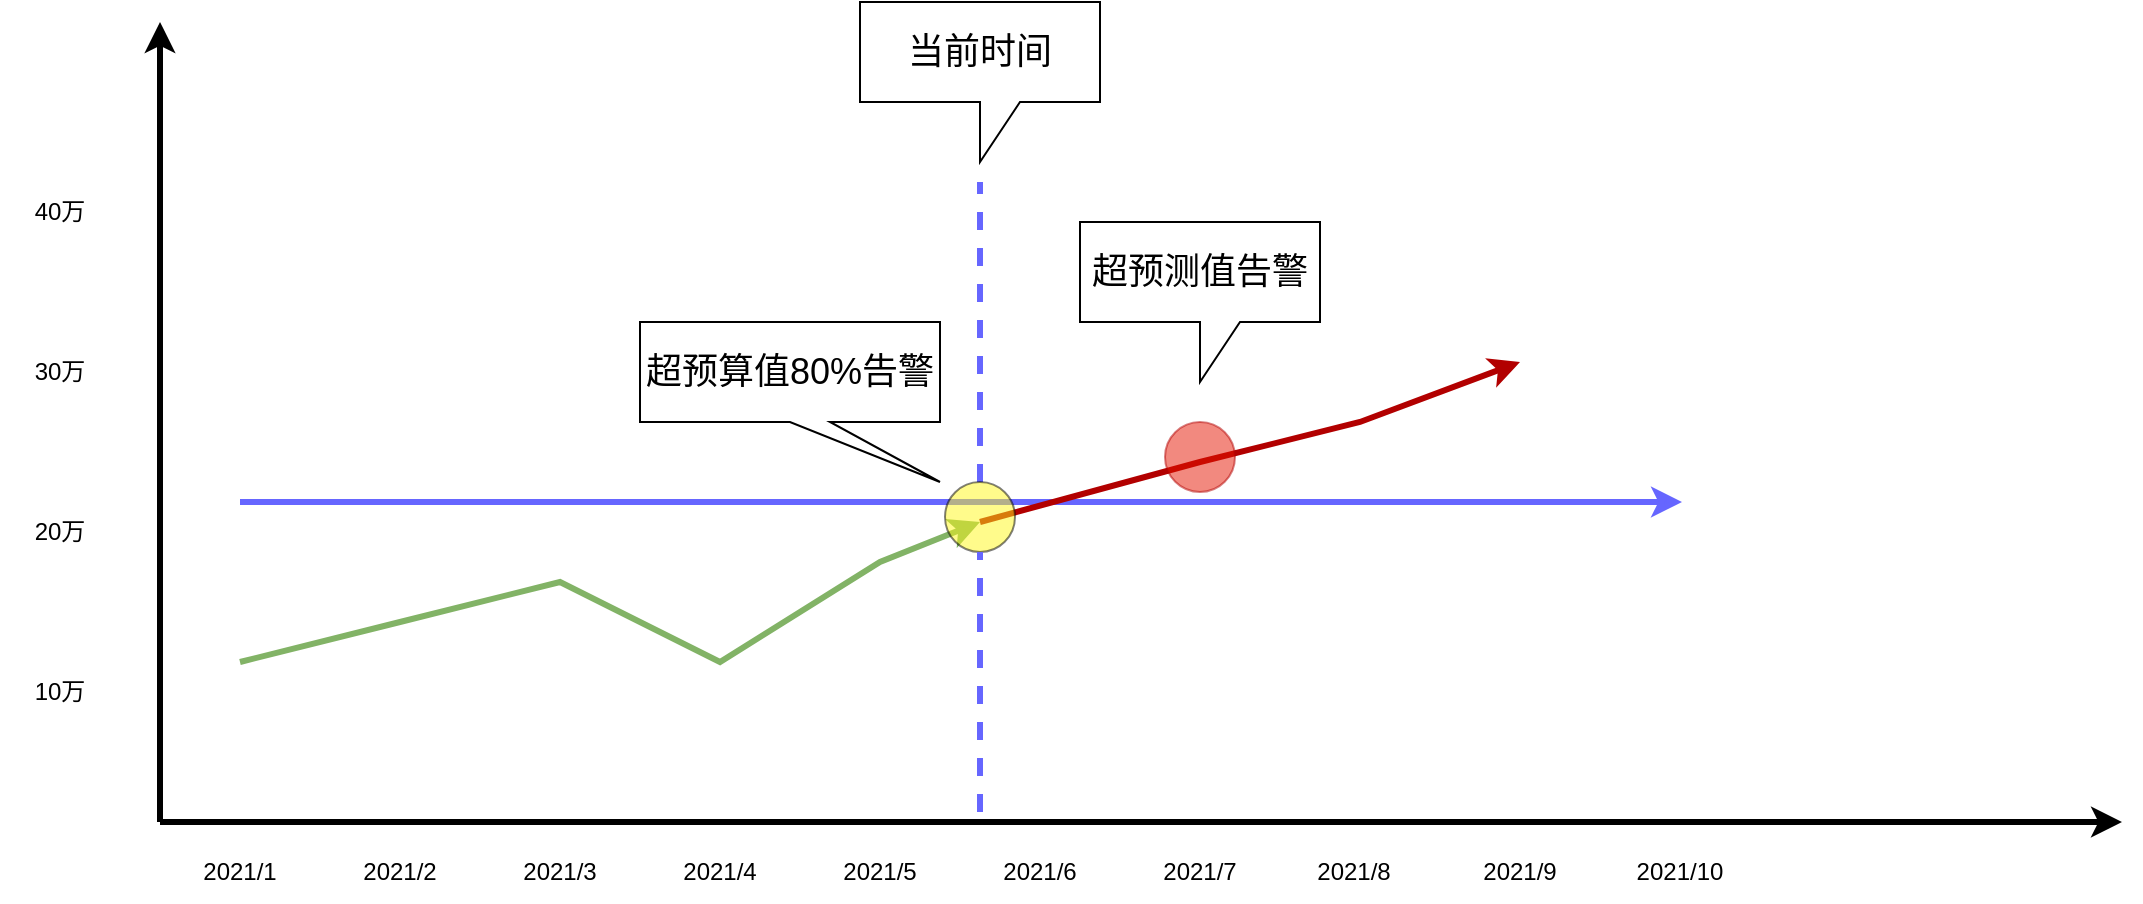 <mxfile version="17.1.0" type="github">
  <diagram id="cpJ9dxBKwlVzvMs67Hhx" name="Page-1">
    <mxGraphModel dx="946" dy="2217" grid="1" gridSize="10" guides="1" tooltips="1" connect="1" arrows="1" fold="1" page="1" pageScale="1" pageWidth="827" pageHeight="1169" math="0" shadow="0">
      <root>
        <mxCell id="0" />
        <mxCell id="1" parent="0" />
        <mxCell id="1TXYfQNS1zfYl2YfCzJB-1" value="" style="endArrow=classic;html=1;rounded=0;strokeWidth=3;" edge="1" parent="1">
          <mxGeometry width="50" height="50" relative="1" as="geometry">
            <mxPoint x="200" y="720" as="sourcePoint" />
            <mxPoint x="1181" y="720" as="targetPoint" />
          </mxGeometry>
        </mxCell>
        <mxCell id="1TXYfQNS1zfYl2YfCzJB-2" value="" style="endArrow=classic;html=1;rounded=0;strokeWidth=3;" edge="1" parent="1">
          <mxGeometry width="50" height="50" relative="1" as="geometry">
            <mxPoint x="200" y="720" as="sourcePoint" />
            <mxPoint x="200" y="320" as="targetPoint" />
          </mxGeometry>
        </mxCell>
        <mxCell id="1TXYfQNS1zfYl2YfCzJB-3" value="2021/1" style="text;html=1;strokeColor=none;fillColor=none;align=center;verticalAlign=middle;whiteSpace=wrap;rounded=0;" vertex="1" parent="1">
          <mxGeometry x="210" y="730" width="60" height="30" as="geometry" />
        </mxCell>
        <mxCell id="1TXYfQNS1zfYl2YfCzJB-4" value="2021/2" style="text;html=1;strokeColor=none;fillColor=none;align=center;verticalAlign=middle;whiteSpace=wrap;rounded=0;" vertex="1" parent="1">
          <mxGeometry x="290" y="730" width="60" height="30" as="geometry" />
        </mxCell>
        <mxCell id="1TXYfQNS1zfYl2YfCzJB-5" value="2021/3" style="text;html=1;strokeColor=none;fillColor=none;align=center;verticalAlign=middle;whiteSpace=wrap;rounded=0;" vertex="1" parent="1">
          <mxGeometry x="370" y="730" width="60" height="30" as="geometry" />
        </mxCell>
        <mxCell id="1TXYfQNS1zfYl2YfCzJB-6" value="2021/4" style="text;html=1;strokeColor=none;fillColor=none;align=center;verticalAlign=middle;whiteSpace=wrap;rounded=0;" vertex="1" parent="1">
          <mxGeometry x="450" y="730" width="60" height="30" as="geometry" />
        </mxCell>
        <mxCell id="1TXYfQNS1zfYl2YfCzJB-7" value="2021/5" style="text;html=1;strokeColor=none;fillColor=none;align=center;verticalAlign=middle;whiteSpace=wrap;rounded=0;" vertex="1" parent="1">
          <mxGeometry x="530" y="730" width="60" height="30" as="geometry" />
        </mxCell>
        <mxCell id="1TXYfQNS1zfYl2YfCzJB-8" value="2021/6" style="text;html=1;strokeColor=none;fillColor=none;align=center;verticalAlign=middle;whiteSpace=wrap;rounded=0;" vertex="1" parent="1">
          <mxGeometry x="610" y="730" width="60" height="30" as="geometry" />
        </mxCell>
        <mxCell id="1TXYfQNS1zfYl2YfCzJB-9" value="10万" style="text;html=1;strokeColor=none;fillColor=none;align=center;verticalAlign=middle;whiteSpace=wrap;rounded=0;" vertex="1" parent="1">
          <mxGeometry x="120" y="640" width="60" height="30" as="geometry" />
        </mxCell>
        <mxCell id="1TXYfQNS1zfYl2YfCzJB-10" value="20万" style="text;html=1;strokeColor=none;fillColor=none;align=center;verticalAlign=middle;whiteSpace=wrap;rounded=0;" vertex="1" parent="1">
          <mxGeometry x="120" y="560" width="60" height="30" as="geometry" />
        </mxCell>
        <mxCell id="1TXYfQNS1zfYl2YfCzJB-11" value="30万" style="text;html=1;strokeColor=none;fillColor=none;align=center;verticalAlign=middle;whiteSpace=wrap;rounded=0;" vertex="1" parent="1">
          <mxGeometry x="120" y="480" width="60" height="30" as="geometry" />
        </mxCell>
        <mxCell id="1TXYfQNS1zfYl2YfCzJB-12" value="40万" style="text;html=1;strokeColor=none;fillColor=none;align=center;verticalAlign=middle;whiteSpace=wrap;rounded=0;" vertex="1" parent="1">
          <mxGeometry x="120" y="400" width="60" height="30" as="geometry" />
        </mxCell>
        <mxCell id="1TXYfQNS1zfYl2YfCzJB-13" value="" style="endArrow=classic;html=1;rounded=0;strokeWidth=3;strokeColor=#6666FF;" edge="1" parent="1">
          <mxGeometry width="50" height="50" relative="1" as="geometry">
            <mxPoint x="240" y="560" as="sourcePoint" />
            <mxPoint x="961" y="560" as="targetPoint" />
          </mxGeometry>
        </mxCell>
        <mxCell id="1TXYfQNS1zfYl2YfCzJB-14" value="2021/7" style="text;html=1;strokeColor=none;fillColor=none;align=center;verticalAlign=middle;whiteSpace=wrap;rounded=0;" vertex="1" parent="1">
          <mxGeometry x="690" y="730" width="60" height="30" as="geometry" />
        </mxCell>
        <mxCell id="1TXYfQNS1zfYl2YfCzJB-16" value="" style="endArrow=classic;html=1;rounded=0;strokeColor=#82b366;strokeWidth=3;fillColor=#d5e8d4;" edge="1" parent="1">
          <mxGeometry width="50" height="50" relative="1" as="geometry">
            <mxPoint x="240" y="640" as="sourcePoint" />
            <mxPoint x="610" y="570" as="targetPoint" />
            <Array as="points">
              <mxPoint x="320" y="620" />
              <mxPoint x="400" y="600" />
              <mxPoint x="480" y="640" />
              <mxPoint x="560" y="590" />
            </Array>
          </mxGeometry>
        </mxCell>
        <mxCell id="1TXYfQNS1zfYl2YfCzJB-18" value="" style="endArrow=classic;html=1;rounded=0;strokeColor=#B20000;strokeWidth=3;fillColor=#e51400;" edge="1" parent="1">
          <mxGeometry width="50" height="50" relative="1" as="geometry">
            <mxPoint x="610" y="570" as="sourcePoint" />
            <mxPoint x="880" y="490" as="targetPoint" />
            <Array as="points">
              <mxPoint x="720" y="540" />
              <mxPoint x="800" y="520" />
            </Array>
          </mxGeometry>
        </mxCell>
        <mxCell id="1TXYfQNS1zfYl2YfCzJB-19" value="2021/8" style="text;html=1;strokeColor=none;fillColor=none;align=center;verticalAlign=middle;whiteSpace=wrap;rounded=0;" vertex="1" parent="1">
          <mxGeometry x="767" y="730" width="60" height="30" as="geometry" />
        </mxCell>
        <mxCell id="1TXYfQNS1zfYl2YfCzJB-20" value="2021/9" style="text;html=1;strokeColor=none;fillColor=none;align=center;verticalAlign=middle;whiteSpace=wrap;rounded=0;" vertex="1" parent="1">
          <mxGeometry x="850" y="730" width="60" height="30" as="geometry" />
        </mxCell>
        <mxCell id="1TXYfQNS1zfYl2YfCzJB-21" value="2021/10" style="text;html=1;strokeColor=none;fillColor=none;align=center;verticalAlign=middle;whiteSpace=wrap;rounded=0;" vertex="1" parent="1">
          <mxGeometry x="930" y="730" width="60" height="30" as="geometry" />
        </mxCell>
        <mxCell id="1TXYfQNS1zfYl2YfCzJB-22" value="&lt;font style=&quot;font-size: 18px&quot;&gt;超预算值80%告警&lt;/font&gt;" style="shape=callout;whiteSpace=wrap;html=1;perimeter=calloutPerimeter;position2=1;" vertex="1" parent="1">
          <mxGeometry x="440" y="470" width="150" height="80" as="geometry" />
        </mxCell>
        <mxCell id="1TXYfQNS1zfYl2YfCzJB-25" value="&lt;font style=&quot;font-size: 18px&quot;&gt;超预测值告警&lt;/font&gt;" style="shape=callout;whiteSpace=wrap;html=1;perimeter=calloutPerimeter;" vertex="1" parent="1">
          <mxGeometry x="660" y="420" width="120" height="80" as="geometry" />
        </mxCell>
        <mxCell id="1TXYfQNS1zfYl2YfCzJB-26" value="" style="ellipse;whiteSpace=wrap;html=1;aspect=fixed;fillColor=#e51400;opacity=50;fontColor=#ffffff;strokeColor=#B20000;" vertex="1" parent="1">
          <mxGeometry x="702.5" y="520" width="35" height="35" as="geometry" />
        </mxCell>
        <mxCell id="1TXYfQNS1zfYl2YfCzJB-27" value="" style="endArrow=none;dashed=1;html=1;rounded=0;fontSize=18;strokeColor=#6666FF;strokeWidth=3;startArrow=none;" edge="1" parent="1" source="1TXYfQNS1zfYl2YfCzJB-23">
          <mxGeometry width="50" height="50" relative="1" as="geometry">
            <mxPoint x="610" y="715" as="sourcePoint" />
            <mxPoint x="610" y="400" as="targetPoint" />
          </mxGeometry>
        </mxCell>
        <mxCell id="1TXYfQNS1zfYl2YfCzJB-28" value="&lt;font style=&quot;font-size: 18px&quot;&gt;当前时间&lt;/font&gt;" style="shape=callout;whiteSpace=wrap;html=1;perimeter=calloutPerimeter;" vertex="1" parent="1">
          <mxGeometry x="550" y="310" width="120" height="80" as="geometry" />
        </mxCell>
        <mxCell id="1TXYfQNS1zfYl2YfCzJB-23" value="" style="ellipse;whiteSpace=wrap;html=1;aspect=fixed;fillColor=#FFF719;opacity=50;" vertex="1" parent="1">
          <mxGeometry x="592.5" y="550" width="35" height="35" as="geometry" />
        </mxCell>
        <mxCell id="1TXYfQNS1zfYl2YfCzJB-29" value="" style="endArrow=none;dashed=1;html=1;rounded=0;fontSize=18;strokeColor=#6666FF;strokeWidth=3;" edge="1" parent="1" target="1TXYfQNS1zfYl2YfCzJB-23">
          <mxGeometry width="50" height="50" relative="1" as="geometry">
            <mxPoint x="610" y="715" as="sourcePoint" />
            <mxPoint x="610" y="400" as="targetPoint" />
          </mxGeometry>
        </mxCell>
      </root>
    </mxGraphModel>
  </diagram>
</mxfile>
